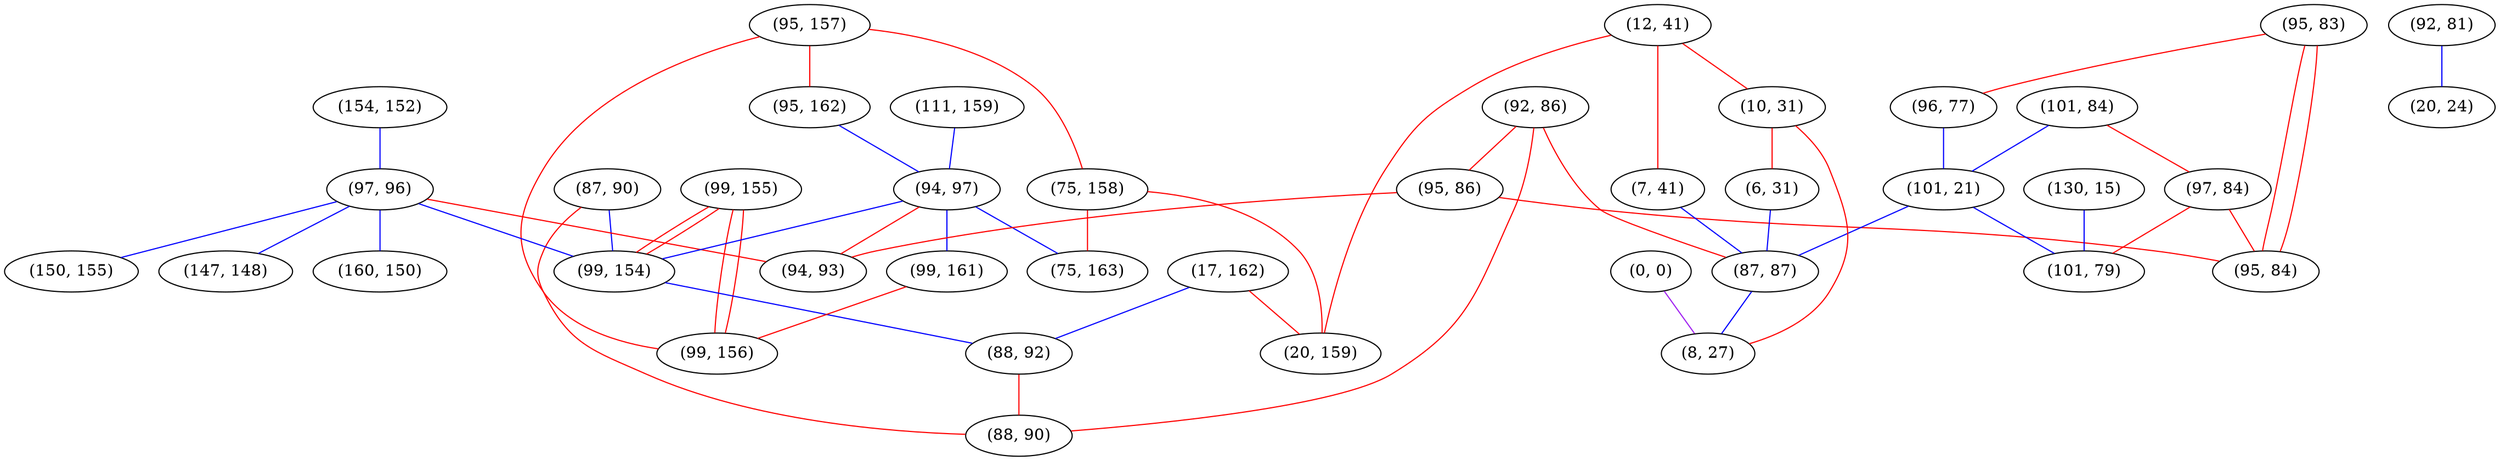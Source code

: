 graph "" {
"(154, 152)";
"(95, 157)";
"(95, 162)";
"(75, 158)";
"(95, 83)";
"(96, 77)";
"(92, 86)";
"(111, 159)";
"(17, 162)";
"(101, 84)";
"(87, 90)";
"(97, 96)";
"(99, 155)";
"(94, 97)";
"(150, 155)";
"(95, 86)";
"(101, 21)";
"(99, 154)";
"(12, 41)";
"(97, 84)";
"(7, 41)";
"(10, 31)";
"(0, 0)";
"(88, 92)";
"(20, 159)";
"(75, 163)";
"(94, 93)";
"(88, 90)";
"(130, 15)";
"(147, 148)";
"(160, 150)";
"(92, 81)";
"(20, 24)";
"(99, 161)";
"(6, 31)";
"(87, 87)";
"(101, 79)";
"(99, 156)";
"(95, 84)";
"(8, 27)";
"(154, 152)" -- "(97, 96)"  [color=blue, key=0, weight=3];
"(95, 157)" -- "(99, 156)"  [color=red, key=0, weight=1];
"(95, 157)" -- "(95, 162)"  [color=red, key=0, weight=1];
"(95, 157)" -- "(75, 158)"  [color=red, key=0, weight=1];
"(95, 162)" -- "(94, 97)"  [color=blue, key=0, weight=3];
"(75, 158)" -- "(20, 159)"  [color=red, key=0, weight=1];
"(75, 158)" -- "(75, 163)"  [color=red, key=0, weight=1];
"(95, 83)" -- "(95, 84)"  [color=red, key=0, weight=1];
"(95, 83)" -- "(95, 84)"  [color=red, key=1, weight=1];
"(95, 83)" -- "(96, 77)"  [color=red, key=0, weight=1];
"(96, 77)" -- "(101, 21)"  [color=blue, key=0, weight=3];
"(92, 86)" -- "(95, 86)"  [color=red, key=0, weight=1];
"(92, 86)" -- "(87, 87)"  [color=red, key=0, weight=1];
"(92, 86)" -- "(88, 90)"  [color=red, key=0, weight=1];
"(111, 159)" -- "(94, 97)"  [color=blue, key=0, weight=3];
"(17, 162)" -- "(20, 159)"  [color=red, key=0, weight=1];
"(17, 162)" -- "(88, 92)"  [color=blue, key=0, weight=3];
"(101, 84)" -- "(101, 21)"  [color=blue, key=0, weight=3];
"(101, 84)" -- "(97, 84)"  [color=red, key=0, weight=1];
"(87, 90)" -- "(99, 154)"  [color=blue, key=0, weight=3];
"(87, 90)" -- "(88, 90)"  [color=red, key=0, weight=1];
"(97, 96)" -- "(160, 150)"  [color=blue, key=0, weight=3];
"(97, 96)" -- "(150, 155)"  [color=blue, key=0, weight=3];
"(97, 96)" -- "(94, 93)"  [color=red, key=0, weight=1];
"(97, 96)" -- "(99, 154)"  [color=blue, key=0, weight=3];
"(97, 96)" -- "(147, 148)"  [color=blue, key=0, weight=3];
"(99, 155)" -- "(99, 154)"  [color=red, key=0, weight=1];
"(99, 155)" -- "(99, 154)"  [color=red, key=1, weight=1];
"(99, 155)" -- "(99, 156)"  [color=red, key=0, weight=1];
"(99, 155)" -- "(99, 156)"  [color=red, key=1, weight=1];
"(94, 97)" -- "(99, 161)"  [color=blue, key=0, weight=3];
"(94, 97)" -- "(75, 163)"  [color=blue, key=0, weight=3];
"(94, 97)" -- "(94, 93)"  [color=red, key=0, weight=1];
"(94, 97)" -- "(99, 154)"  [color=blue, key=0, weight=3];
"(95, 86)" -- "(95, 84)"  [color=red, key=0, weight=1];
"(95, 86)" -- "(94, 93)"  [color=red, key=0, weight=1];
"(101, 21)" -- "(101, 79)"  [color=blue, key=0, weight=3];
"(101, 21)" -- "(87, 87)"  [color=blue, key=0, weight=3];
"(99, 154)" -- "(88, 92)"  [color=blue, key=0, weight=3];
"(12, 41)" -- "(10, 31)"  [color=red, key=0, weight=1];
"(12, 41)" -- "(20, 159)"  [color=red, key=0, weight=1];
"(12, 41)" -- "(7, 41)"  [color=red, key=0, weight=1];
"(97, 84)" -- "(95, 84)"  [color=red, key=0, weight=1];
"(97, 84)" -- "(101, 79)"  [color=red, key=0, weight=1];
"(7, 41)" -- "(87, 87)"  [color=blue, key=0, weight=3];
"(10, 31)" -- "(8, 27)"  [color=red, key=0, weight=1];
"(10, 31)" -- "(6, 31)"  [color=red, key=0, weight=1];
"(0, 0)" -- "(8, 27)"  [color=purple, key=0, weight=4];
"(88, 92)" -- "(88, 90)"  [color=red, key=0, weight=1];
"(130, 15)" -- "(101, 79)"  [color=blue, key=0, weight=3];
"(92, 81)" -- "(20, 24)"  [color=blue, key=0, weight=3];
"(99, 161)" -- "(99, 156)"  [color=red, key=0, weight=1];
"(6, 31)" -- "(87, 87)"  [color=blue, key=0, weight=3];
"(87, 87)" -- "(8, 27)"  [color=blue, key=0, weight=3];
}
